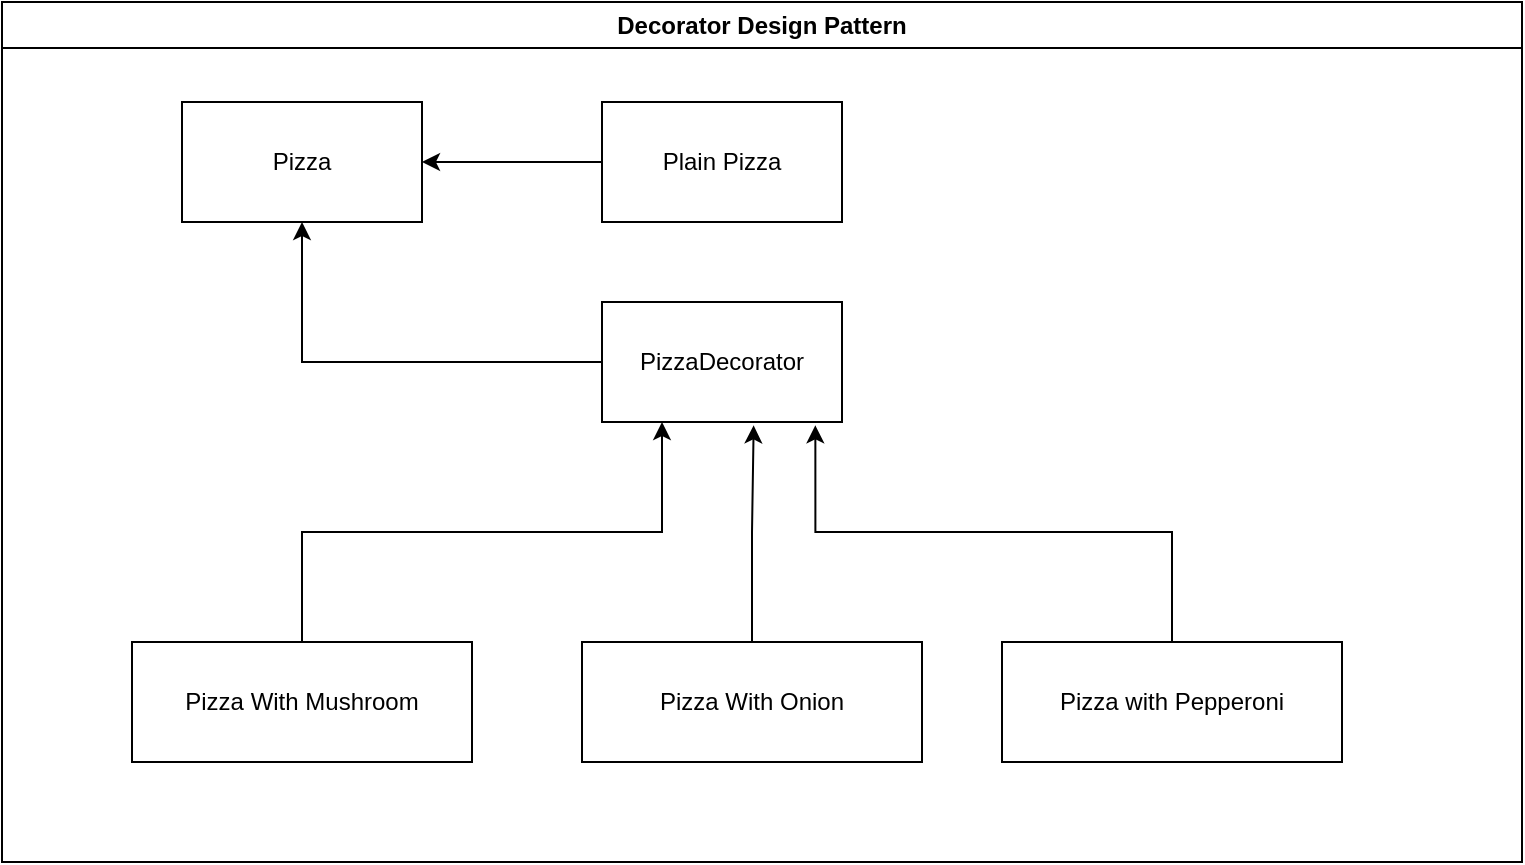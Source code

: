 <mxfile version="22.1.0" type="device">
  <diagram name="Page-1" id="9CCO7-W3ZapYjYBGZj62">
    <mxGraphModel dx="1195" dy="630" grid="1" gridSize="10" guides="1" tooltips="1" connect="1" arrows="1" fold="1" page="1" pageScale="1" pageWidth="2339" pageHeight="3300" math="0" shadow="0">
      <root>
        <mxCell id="0" />
        <mxCell id="1" parent="0" />
        <mxCell id="Cvbp47HpB8NzxSIA9XSN-1" value="Pizza" style="rounded=0;whiteSpace=wrap;html=1;" vertex="1" parent="1">
          <mxGeometry x="290" y="190" width="120" height="60" as="geometry" />
        </mxCell>
        <mxCell id="Cvbp47HpB8NzxSIA9XSN-3" style="edgeStyle=orthogonalEdgeStyle;rounded=0;orthogonalLoop=1;jettySize=auto;html=1;exitX=0;exitY=0.5;exitDx=0;exitDy=0;entryX=1;entryY=0.5;entryDx=0;entryDy=0;" edge="1" parent="1" source="Cvbp47HpB8NzxSIA9XSN-2" target="Cvbp47HpB8NzxSIA9XSN-1">
          <mxGeometry relative="1" as="geometry" />
        </mxCell>
        <mxCell id="Cvbp47HpB8NzxSIA9XSN-2" value="Plain Pizza" style="rounded=0;whiteSpace=wrap;html=1;" vertex="1" parent="1">
          <mxGeometry x="500" y="190" width="120" height="60" as="geometry" />
        </mxCell>
        <mxCell id="Cvbp47HpB8NzxSIA9XSN-5" style="edgeStyle=orthogonalEdgeStyle;rounded=0;orthogonalLoop=1;jettySize=auto;html=1;entryX=0.5;entryY=1;entryDx=0;entryDy=0;" edge="1" parent="1" source="Cvbp47HpB8NzxSIA9XSN-4" target="Cvbp47HpB8NzxSIA9XSN-1">
          <mxGeometry relative="1" as="geometry">
            <mxPoint x="560" y="260" as="targetPoint" />
          </mxGeometry>
        </mxCell>
        <mxCell id="Cvbp47HpB8NzxSIA9XSN-7" style="edgeStyle=orthogonalEdgeStyle;rounded=0;orthogonalLoop=1;jettySize=auto;html=1;exitX=0.5;exitY=0;exitDx=0;exitDy=0;entryX=0.25;entryY=1;entryDx=0;entryDy=0;" edge="1" parent="1" source="Cvbp47HpB8NzxSIA9XSN-6" target="Cvbp47HpB8NzxSIA9XSN-4">
          <mxGeometry relative="1" as="geometry" />
        </mxCell>
        <mxCell id="Cvbp47HpB8NzxSIA9XSN-6" value="Pizza With Mushroom" style="rounded=0;whiteSpace=wrap;html=1;" vertex="1" parent="1">
          <mxGeometry x="265" y="460" width="170" height="60" as="geometry" />
        </mxCell>
        <mxCell id="Cvbp47HpB8NzxSIA9XSN-8" value="Pizza With Onion" style="rounded=0;whiteSpace=wrap;html=1;" vertex="1" parent="1">
          <mxGeometry x="490" y="460" width="170" height="60" as="geometry" />
        </mxCell>
        <mxCell id="Cvbp47HpB8NzxSIA9XSN-9" style="edgeStyle=orthogonalEdgeStyle;rounded=0;orthogonalLoop=1;jettySize=auto;html=1;entryX=0.632;entryY=1.028;entryDx=0;entryDy=0;entryPerimeter=0;" edge="1" parent="1" source="Cvbp47HpB8NzxSIA9XSN-8" target="Cvbp47HpB8NzxSIA9XSN-4">
          <mxGeometry relative="1" as="geometry" />
        </mxCell>
        <mxCell id="Cvbp47HpB8NzxSIA9XSN-10" value="Pizza with Pepperoni" style="rounded=0;whiteSpace=wrap;html=1;" vertex="1" parent="1">
          <mxGeometry x="700" y="460" width="170" height="60" as="geometry" />
        </mxCell>
        <mxCell id="Cvbp47HpB8NzxSIA9XSN-11" style="edgeStyle=orthogonalEdgeStyle;rounded=0;orthogonalLoop=1;jettySize=auto;html=1;exitX=0.5;exitY=0;exitDx=0;exitDy=0;entryX=0.889;entryY=1.028;entryDx=0;entryDy=0;entryPerimeter=0;" edge="1" parent="1" source="Cvbp47HpB8NzxSIA9XSN-10" target="Cvbp47HpB8NzxSIA9XSN-4">
          <mxGeometry relative="1" as="geometry" />
        </mxCell>
        <mxCell id="Cvbp47HpB8NzxSIA9XSN-13" value="Decorator Design Pattern" style="swimlane;whiteSpace=wrap;html=1;" vertex="1" parent="1">
          <mxGeometry x="200" y="140" width="760" height="430" as="geometry" />
        </mxCell>
        <mxCell id="Cvbp47HpB8NzxSIA9XSN-4" value="PizzaDecorator" style="rounded=0;whiteSpace=wrap;html=1;" vertex="1" parent="Cvbp47HpB8NzxSIA9XSN-13">
          <mxGeometry x="300" y="150" width="120" height="60" as="geometry" />
        </mxCell>
      </root>
    </mxGraphModel>
  </diagram>
</mxfile>
